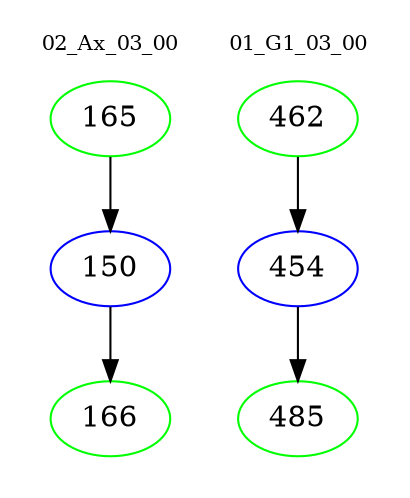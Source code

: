 digraph{
subgraph cluster_0 {
color = white
label = "02_Ax_03_00";
fontsize=10;
T0_165 [label="165", color="green"]
T0_165 -> T0_150 [color="black"]
T0_150 [label="150", color="blue"]
T0_150 -> T0_166 [color="black"]
T0_166 [label="166", color="green"]
}
subgraph cluster_1 {
color = white
label = "01_G1_03_00";
fontsize=10;
T1_462 [label="462", color="green"]
T1_462 -> T1_454 [color="black"]
T1_454 [label="454", color="blue"]
T1_454 -> T1_485 [color="black"]
T1_485 [label="485", color="green"]
}
}
